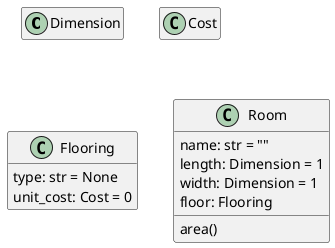 @startuml
hide empty members

class Dimension {

}

class Cost {

}

class Flooring {
    type: str = None
    unit_cost: Cost = 0
}

class Room {
    name: str = ""
    length: Dimension = 1
    width: Dimension = 1
    floor: Flooring

    area()
}

@enduml
